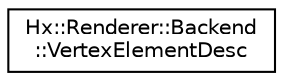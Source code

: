 digraph "Graphical Class Hierarchy"
{
  edge [fontname="Helvetica",fontsize="10",labelfontname="Helvetica",labelfontsize="10"];
  node [fontname="Helvetica",fontsize="10",shape=record];
  rankdir="LR";
  Node0 [label="Hx::Renderer::Backend\l::VertexElementDesc",height=0.2,width=0.4,color="black", fillcolor="white", style="filled",URL="$structHx_1_1Renderer_1_1Backend_1_1VertexElementDesc.html"];
}
